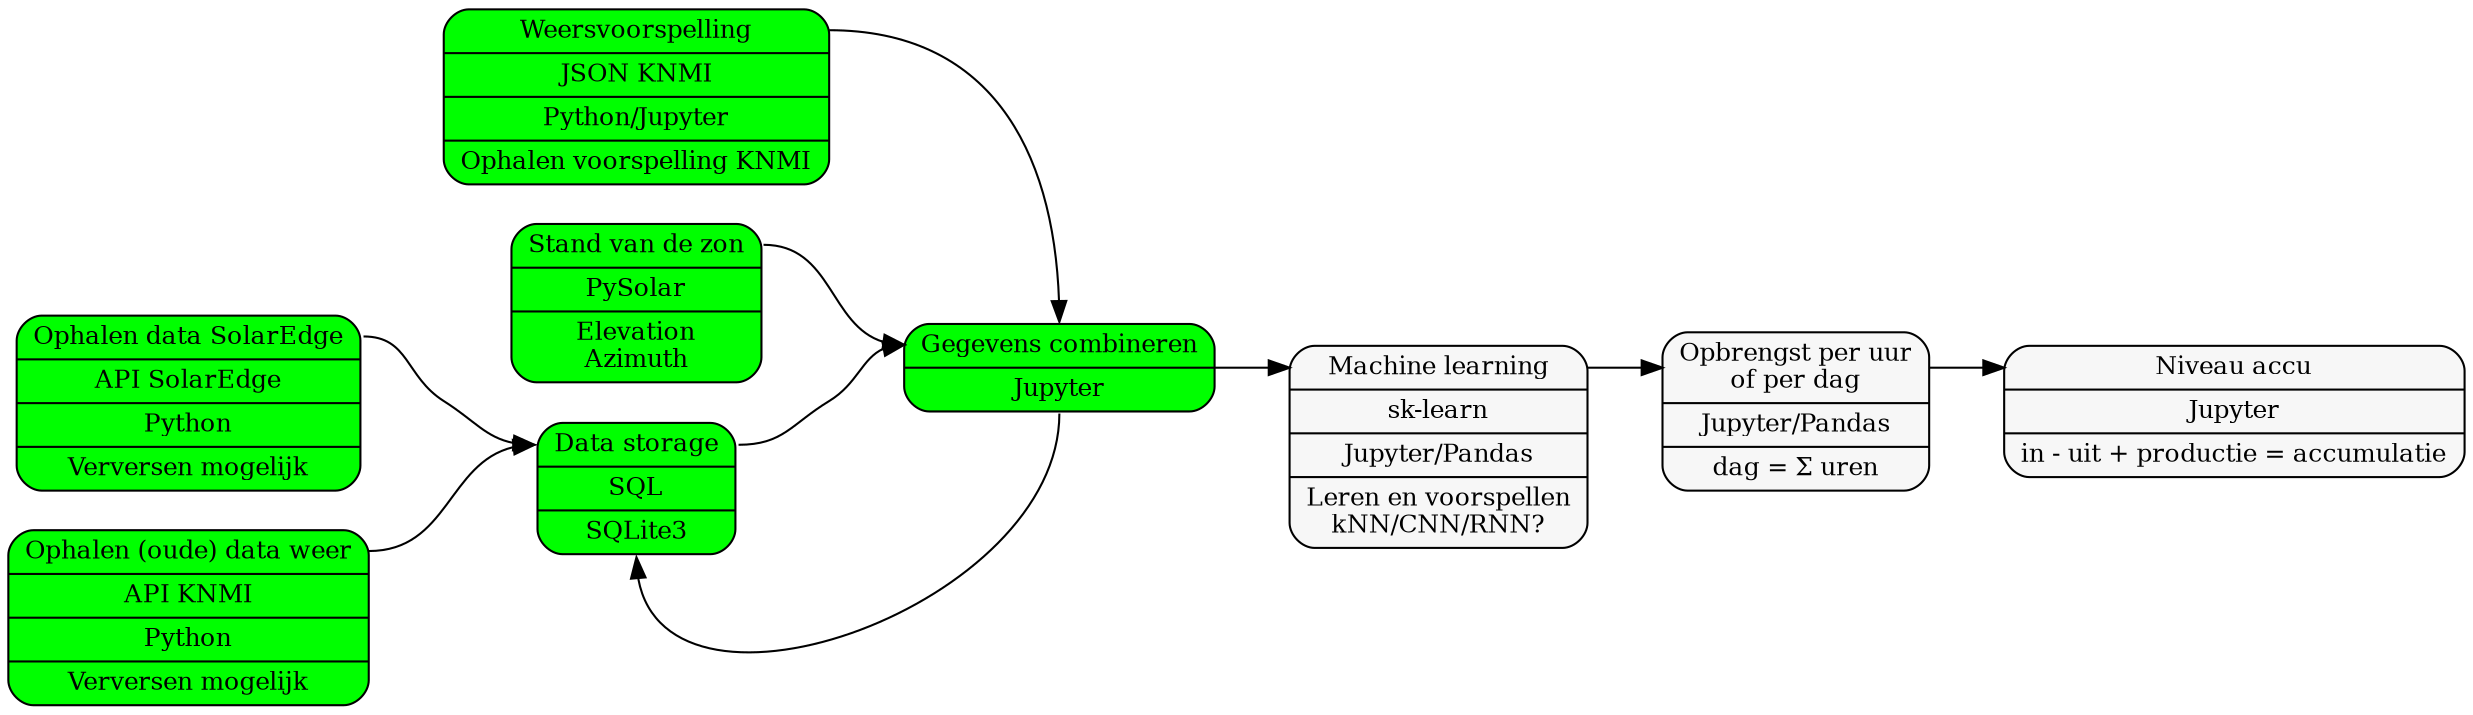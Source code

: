 digraph g {
    graph [
        rankdir = "LR"
    ];
    
    node [
        fontsize = "12"
        style="rounded,filled"
        fillcolor="#F7F7F7"
    ];
    
    edge [
    ];
    
    "node0" [
        label = "<f0> Ophalen data SolarEdge | API SolarEdge | Python | Verversen mogelijk "
        shape = "record"
        fillcolor = "green"
    ];
    
    "node1" [
        label = "<f0> Ophalen (oude) data weer | API KNMI | Python | Verversen mogelijk"
        shape = "record"
        fillcolor = "green"
    ];
    
    "node2" [
        label = "<f0> Data storage | SQL | SQLite3 "
        shape = "record"
        fillcolor = "green"
    ];
    
    "node_weer" [
        label = "<f0> Weersvoorspelling | JSON KNMI | Python/Jupyter | Ophalen voorspelling KNMI"
        shape = "record"
        fillcolor = "green"
    ];
    
    "node_ML" [
        label = "<f0> Machine learning | sk-learn | Jupyter/Pandas | Leren en voorspellen\nkNN/CNN/RNN?"
        shape = "record"
    ];
    
    "node_opbrengst" [
        label = "<f0> Opbrengst per uur\nof per dag | Jupyter/Pandas | dag = &Sigma; uren "
        shape = "record"
    ];
    
    "node_accu" [
        label = "<f0> Niveau accu | Jupyter | in - uit + productie = accumulatie "
        shape = "record"
    ];

    "node_zon" [
        label = "<f0> Stand van de zon | PySolar | Elevation\nAzimuth  "
        shape = "record"
        fillcolor = "green"
    ]

    "node_combineren" [
        label = "<f0> Gegevens combineren | Jupyter "
        shape = "record"
        fillcolor = "green"
    ]
    
    "node_weer":f0 -> "node_combineren":n
    "node0":f0 -> "node2":f0
    "node1":f0 -> "node2":f0
    "node2":f0 -> "node_combineren":f0
    "node_combineren":s -> "node2":s
    "node_combineren" -> "node_ML":f0
    "node_ML":f0 -> "node_opbrengst":f0
    "node_opbrengst":f0 -> "node_accu":f0
    "node_zon":f0 -> "node_combineren":f0
    
}
        
